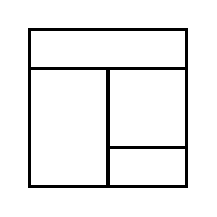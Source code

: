 \begin{tikzpicture}[very thick, scale=.5]
    \draw (0,3) rectangle (4,4);
    \draw (0,0) rectangle (2,3);
    \draw (2,1) rectangle (4,3);
    \draw (2,0) rectangle (4,1);
\end{tikzpicture}

